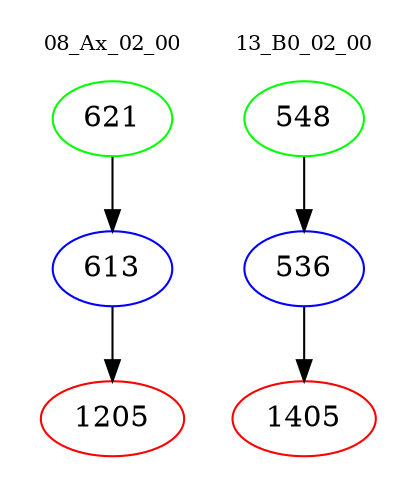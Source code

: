 digraph{
subgraph cluster_0 {
color = white
label = "08_Ax_02_00";
fontsize=10;
T0_621 [label="621", color="green"]
T0_621 -> T0_613 [color="black"]
T0_613 [label="613", color="blue"]
T0_613 -> T0_1205 [color="black"]
T0_1205 [label="1205", color="red"]
}
subgraph cluster_1 {
color = white
label = "13_B0_02_00";
fontsize=10;
T1_548 [label="548", color="green"]
T1_548 -> T1_536 [color="black"]
T1_536 [label="536", color="blue"]
T1_536 -> T1_1405 [color="black"]
T1_1405 [label="1405", color="red"]
}
}
